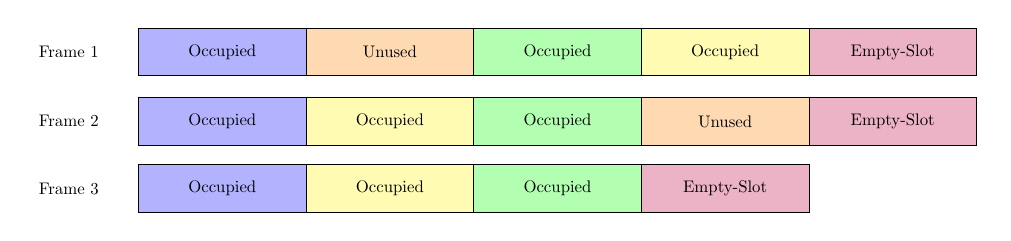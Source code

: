 \resizebox{1\textwidth}{!}{
\begin{tikzpicture}[scale=\textwidth, node distance = 1pt, outer sep = 0.25pt]

    \def\x{20pt}
    \def\y{20pt}
    \def\w{100pt}
    \tikzstyle{slot} = [draw, minimum height=10mm, minimum width=\w]

    \tikzstyle{a}  = [slot, fill=blue!30]
    \tikzstyle{u}  = [slot, fill=orange!30]
    \tikzstyle{b}  = [slot, fill=green!30]
    \tikzstyle{c}  = [slot, fill=yellow!30]
    \tikzstyle{m}  = [slot, fill=purple!30]

    \node[draw=none]                        (invis1) at (0,0)   {Frame 1};
    \node[draw=none, below = 1.35 * \x of invis1]  (invis2)            {Frame 2};
    \node[draw=none, below = 1.35 * \x of invis2]  (invis3)            {Frame 3};

    
    \node[a, right       =        \x + 0 * \w   of invis1] (e_slot0)          {Occupied};
    \node[u, right       =        \x + 1 * \w   of invis1] (e_slot0)          {Unused};
    \node[b, right       =        \x + 2 * \w   of invis1] (e_slot0)          {Occupied};
    \node[c, right       =        \x + 3 * \w   of invis1] (e_slot0)          {Occupied};
    \node[m, right       =        \x + 4 * \w   of invis1] (e_slot0)          {Empty-Slot};

    \node[a, below right = \y and \x + 0 * \w   of invis1] (e_slot0)          {Occupied};
    \node[c, below right = \y and \x + 1 * \w   of invis1] (e_slot1)          {Occupied};
    \node[b, below right = \y and \x + 2 * \w   of invis1] (e_slot1)          {Occupied};
    \node[u, below right = \y and \x + 3 * \w   of invis1] (e_slot1)          {Unused};
    \node[m, below right = \y and \x + 4 * \w   of invis1] (e_slot1)          {Empty-Slot};

    \node[a, below right = 3 * \y and \x + 0 * \w   of invis1] (e_slot0)          {Occupied};
    \node[c, below right = 3 * \y and \x + 1 * \w   of invis1] (e_slot1)          {Occupied};
    \node[b, below right = 3 * \y and \x + 2 * \w   of invis1] (e_slot1)          {Occupied};
    \node[m, below right = 3 * \y and \x + 3 * \w   of invis1] (e_slot1)          {Empty-Slot};

\end{tikzpicture}
}